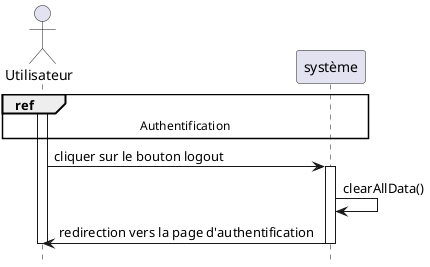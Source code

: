 @startuml logout_OIDC

hide footbox


actor "Utilisateur" as user
participant "système" as system
ref over user, system : Authentification
activate user
user -> system : cliquer sur le bouton logout
activate system
system -> system : clearAllData()
system -> user : redirection vers la page d'authentification

deactivate system
deactivate user
